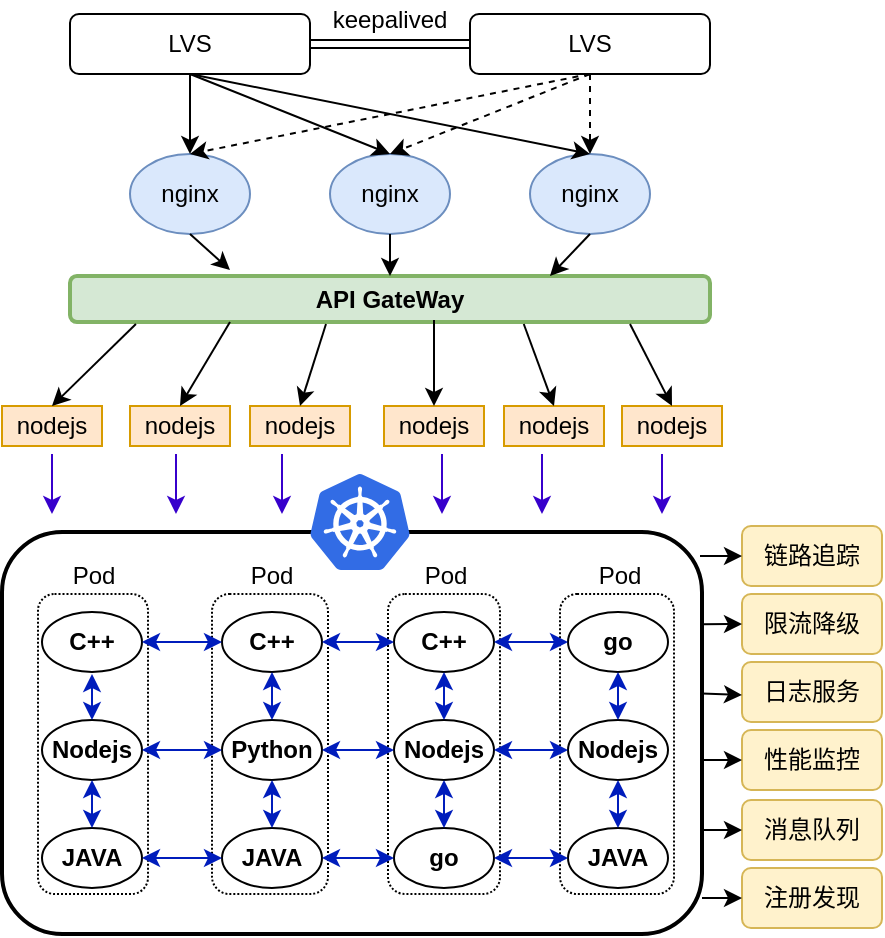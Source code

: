 <mxfile version="14.7.6" type="github">
  <diagram id="G6n_RN8hPcjFfGTwde5l" name="第 1 页">
    <mxGraphModel dx="1185" dy="635" grid="1" gridSize="10" guides="1" tooltips="1" connect="1" arrows="1" fold="1" page="1" pageScale="1" pageWidth="827" pageHeight="1169" math="0" shadow="0">
      <root>
        <mxCell id="0" />
        <mxCell id="1" parent="0" />
        <mxCell id="Mq0KSwzrodGalVTR2X-r-3" style="edgeStyle=orthogonalEdgeStyle;shape=link;rounded=0;orthogonalLoop=1;jettySize=auto;html=1;exitX=1;exitY=0.5;exitDx=0;exitDy=0;entryX=0;entryY=0.5;entryDx=0;entryDy=0;" edge="1" parent="1" source="Mq0KSwzrodGalVTR2X-r-1" target="Mq0KSwzrodGalVTR2X-r-2">
          <mxGeometry relative="1" as="geometry" />
        </mxCell>
        <mxCell id="Mq0KSwzrodGalVTR2X-r-1" value="LVS" style="rounded=1;whiteSpace=wrap;html=1;" vertex="1" parent="1">
          <mxGeometry x="194" y="90" width="120" height="30" as="geometry" />
        </mxCell>
        <mxCell id="Mq0KSwzrodGalVTR2X-r-2" value="LVS" style="rounded=1;whiteSpace=wrap;html=1;" vertex="1" parent="1">
          <mxGeometry x="394" y="90" width="120" height="30" as="geometry" />
        </mxCell>
        <mxCell id="Mq0KSwzrodGalVTR2X-r-4" value="keepalived" style="text;html=1;strokeColor=none;fillColor=none;align=center;verticalAlign=middle;whiteSpace=wrap;rounded=0;" vertex="1" parent="1">
          <mxGeometry x="334" y="83" width="40" height="20" as="geometry" />
        </mxCell>
        <mxCell id="Mq0KSwzrodGalVTR2X-r-5" value="nginx" style="ellipse;whiteSpace=wrap;html=1;fillColor=#dae8fc;strokeColor=#6c8ebf;" vertex="1" parent="1">
          <mxGeometry x="224" y="160" width="60" height="40" as="geometry" />
        </mxCell>
        <mxCell id="Mq0KSwzrodGalVTR2X-r-6" value="nginx" style="ellipse;whiteSpace=wrap;html=1;fillColor=#dae8fc;strokeColor=#6c8ebf;" vertex="1" parent="1">
          <mxGeometry x="324" y="160" width="60" height="40" as="geometry" />
        </mxCell>
        <mxCell id="Mq0KSwzrodGalVTR2X-r-7" value="nginx" style="ellipse;whiteSpace=wrap;html=1;fillColor=#dae8fc;strokeColor=#6c8ebf;" vertex="1" parent="1">
          <mxGeometry x="424" y="160" width="60" height="40" as="geometry" />
        </mxCell>
        <mxCell id="Mq0KSwzrodGalVTR2X-r-8" value="nodejs" style="rounded=0;whiteSpace=wrap;html=1;fillColor=#ffe6cc;strokeColor=#d79b00;" vertex="1" parent="1">
          <mxGeometry x="160" y="286" width="50" height="20" as="geometry" />
        </mxCell>
        <mxCell id="Mq0KSwzrodGalVTR2X-r-11" value="nodejs" style="rounded=0;whiteSpace=wrap;html=1;fillColor=#ffe6cc;strokeColor=#d79b00;" vertex="1" parent="1">
          <mxGeometry x="224" y="286" width="50" height="20" as="geometry" />
        </mxCell>
        <mxCell id="Mq0KSwzrodGalVTR2X-r-12" value="nodejs" style="rounded=0;whiteSpace=wrap;html=1;fillColor=#ffe6cc;strokeColor=#d79b00;" vertex="1" parent="1">
          <mxGeometry x="284" y="286" width="50" height="20" as="geometry" />
        </mxCell>
        <mxCell id="Mq0KSwzrodGalVTR2X-r-13" value="nodejs" style="rounded=0;whiteSpace=wrap;html=1;fillColor=#ffe6cc;strokeColor=#d79b00;" vertex="1" parent="1">
          <mxGeometry x="351" y="286" width="50" height="20" as="geometry" />
        </mxCell>
        <mxCell id="Mq0KSwzrodGalVTR2X-r-14" value="nodejs" style="rounded=0;whiteSpace=wrap;html=1;fillColor=#ffe6cc;strokeColor=#d79b00;" vertex="1" parent="1">
          <mxGeometry x="411" y="286" width="50" height="20" as="geometry" />
        </mxCell>
        <mxCell id="Mq0KSwzrodGalVTR2X-r-15" value="nodejs" style="rounded=0;whiteSpace=wrap;html=1;fillColor=#ffe6cc;strokeColor=#d79b00;" vertex="1" parent="1">
          <mxGeometry x="470" y="286" width="50" height="20" as="geometry" />
        </mxCell>
        <mxCell id="Mq0KSwzrodGalVTR2X-r-19" value="" style="endArrow=classic;html=1;entryX=0.5;entryY=0;entryDx=0;entryDy=0;exitX=0.5;exitY=1;exitDx=0;exitDy=0;" edge="1" parent="1" source="Mq0KSwzrodGalVTR2X-r-1" target="Mq0KSwzrodGalVTR2X-r-5">
          <mxGeometry width="50" height="50" relative="1" as="geometry">
            <mxPoint x="154" y="170" as="sourcePoint" />
            <mxPoint x="204" y="120" as="targetPoint" />
          </mxGeometry>
        </mxCell>
        <mxCell id="Mq0KSwzrodGalVTR2X-r-20" value="" style="endArrow=classic;html=1;entryX=0.5;entryY=0;entryDx=0;entryDy=0;exitX=0.5;exitY=1;exitDx=0;exitDy=0;" edge="1" parent="1" source="Mq0KSwzrodGalVTR2X-r-1" target="Mq0KSwzrodGalVTR2X-r-6">
          <mxGeometry width="50" height="50" relative="1" as="geometry">
            <mxPoint x="294" y="130" as="sourcePoint" />
            <mxPoint x="244" y="160" as="targetPoint" />
          </mxGeometry>
        </mxCell>
        <mxCell id="Mq0KSwzrodGalVTR2X-r-25" value="" style="endArrow=classic;html=1;entryX=0.5;entryY=0;entryDx=0;entryDy=0;" edge="1" parent="1" target="Mq0KSwzrodGalVTR2X-r-7">
          <mxGeometry width="50" height="50" relative="1" as="geometry">
            <mxPoint x="254" y="120" as="sourcePoint" />
            <mxPoint x="394" y="370" as="targetPoint" />
          </mxGeometry>
        </mxCell>
        <mxCell id="Mq0KSwzrodGalVTR2X-r-26" value="" style="endArrow=classic;html=1;exitX=0.5;exitY=1;exitDx=0;exitDy=0;dashed=1;" edge="1" parent="1" source="Mq0KSwzrodGalVTR2X-r-2">
          <mxGeometry width="50" height="50" relative="1" as="geometry">
            <mxPoint x="344" y="420" as="sourcePoint" />
            <mxPoint x="454" y="160" as="targetPoint" />
          </mxGeometry>
        </mxCell>
        <mxCell id="Mq0KSwzrodGalVTR2X-r-28" value="" style="endArrow=classic;html=1;dashed=1;" edge="1" parent="1">
          <mxGeometry width="50" height="50" relative="1" as="geometry">
            <mxPoint x="454" y="120" as="sourcePoint" />
            <mxPoint x="354" y="160" as="targetPoint" />
          </mxGeometry>
        </mxCell>
        <mxCell id="Mq0KSwzrodGalVTR2X-r-29" value="" style="endArrow=classic;html=1;exitX=0.5;exitY=1;exitDx=0;exitDy=0;dashed=1;" edge="1" parent="1" source="Mq0KSwzrodGalVTR2X-r-2">
          <mxGeometry width="50" height="50" relative="1" as="geometry">
            <mxPoint x="134" y="200" as="sourcePoint" />
            <mxPoint x="254" y="160" as="targetPoint" />
          </mxGeometry>
        </mxCell>
        <mxCell id="Mq0KSwzrodGalVTR2X-r-41" value="" style="rounded=1;whiteSpace=wrap;html=1;strokeWidth=2;" vertex="1" parent="1">
          <mxGeometry x="160" y="349" width="350" height="201" as="geometry" />
        </mxCell>
        <mxCell id="Mq0KSwzrodGalVTR2X-r-42" value="" style="aspect=fixed;html=1;points=[];align=center;image;fontSize=12;image=img/lib/mscae/Kubernetes.svg;" vertex="1" parent="1">
          <mxGeometry x="314" y="320" width="50" height="48" as="geometry" />
        </mxCell>
        <mxCell id="Mq0KSwzrodGalVTR2X-r-43" value="链路追踪" style="rounded=1;whiteSpace=wrap;html=1;fillColor=#fff2cc;strokeColor=#d6b656;" vertex="1" parent="1">
          <mxGeometry x="530" y="346" width="70" height="30" as="geometry" />
        </mxCell>
        <mxCell id="Mq0KSwzrodGalVTR2X-r-44" value="限流降级" style="rounded=1;whiteSpace=wrap;html=1;fillColor=#fff2cc;strokeColor=#d6b656;" vertex="1" parent="1">
          <mxGeometry x="530" y="380" width="70" height="30" as="geometry" />
        </mxCell>
        <mxCell id="Mq0KSwzrodGalVTR2X-r-45" value="日志服务" style="rounded=1;whiteSpace=wrap;html=1;fillColor=#fff2cc;strokeColor=#d6b656;" vertex="1" parent="1">
          <mxGeometry x="530" y="414" width="70" height="30" as="geometry" />
        </mxCell>
        <mxCell id="Mq0KSwzrodGalVTR2X-r-46" value="性能监控" style="rounded=1;whiteSpace=wrap;html=1;fillColor=#fff2cc;strokeColor=#d6b656;" vertex="1" parent="1">
          <mxGeometry x="530" y="448" width="70" height="30" as="geometry" />
        </mxCell>
        <mxCell id="Mq0KSwzrodGalVTR2X-r-47" value="消息队列" style="rounded=1;whiteSpace=wrap;html=1;fillColor=#fff2cc;strokeColor=#d6b656;" vertex="1" parent="1">
          <mxGeometry x="530" y="483" width="70" height="30" as="geometry" />
        </mxCell>
        <mxCell id="Mq0KSwzrodGalVTR2X-r-53" value="" style="rounded=1;whiteSpace=wrap;html=1;dashed=1;dashPattern=1 1;" vertex="1" parent="1">
          <mxGeometry x="178" y="380" width="55" height="150" as="geometry" />
        </mxCell>
        <mxCell id="Mq0KSwzrodGalVTR2X-r-54" value="" style="rounded=1;whiteSpace=wrap;html=1;dashed=1;dashPattern=1 1;" vertex="1" parent="1">
          <mxGeometry x="265" y="380" width="58" height="150" as="geometry" />
        </mxCell>
        <mxCell id="Mq0KSwzrodGalVTR2X-r-55" value="" style="rounded=1;whiteSpace=wrap;html=1;dashed=1;dashPattern=1 1;" vertex="1" parent="1">
          <mxGeometry x="353" y="380" width="56" height="150" as="geometry" />
        </mxCell>
        <mxCell id="Mq0KSwzrodGalVTR2X-r-56" value="" style="rounded=1;whiteSpace=wrap;html=1;dashed=1;dashPattern=1 1;" vertex="1" parent="1">
          <mxGeometry x="439" y="380" width="57" height="150" as="geometry" />
        </mxCell>
        <mxCell id="Mq0KSwzrodGalVTR2X-r-57" value="Pod" style="text;html=1;strokeColor=none;fillColor=none;align=center;verticalAlign=middle;whiteSpace=wrap;rounded=0;" vertex="1" parent="1">
          <mxGeometry x="186" y="361" width="40" height="20" as="geometry" />
        </mxCell>
        <mxCell id="Mq0KSwzrodGalVTR2X-r-58" value="Pod" style="text;html=1;strokeColor=none;fillColor=none;align=center;verticalAlign=middle;whiteSpace=wrap;rounded=0;" vertex="1" parent="1">
          <mxGeometry x="275" y="361" width="40" height="20" as="geometry" />
        </mxCell>
        <mxCell id="Mq0KSwzrodGalVTR2X-r-59" value="Pod" style="text;html=1;strokeColor=none;fillColor=none;align=center;verticalAlign=middle;whiteSpace=wrap;rounded=0;" vertex="1" parent="1">
          <mxGeometry x="362" y="361" width="40" height="20" as="geometry" />
        </mxCell>
        <mxCell id="Mq0KSwzrodGalVTR2X-r-60" value="Pod" style="text;html=1;strokeColor=none;fillColor=none;align=center;verticalAlign=middle;whiteSpace=wrap;rounded=0;" vertex="1" parent="1">
          <mxGeometry x="449" y="361" width="40" height="20" as="geometry" />
        </mxCell>
        <mxCell id="Mq0KSwzrodGalVTR2X-r-61" value="C++" style="ellipse;whiteSpace=wrap;html=1;fontStyle=1" vertex="1" parent="1">
          <mxGeometry x="180" y="389" width="50" height="30" as="geometry" />
        </mxCell>
        <mxCell id="Mq0KSwzrodGalVTR2X-r-64" value="Nodejs" style="ellipse;whiteSpace=wrap;html=1;fontStyle=1" vertex="1" parent="1">
          <mxGeometry x="180" y="443" width="50" height="30" as="geometry" />
        </mxCell>
        <mxCell id="Mq0KSwzrodGalVTR2X-r-65" value="JAVA" style="ellipse;whiteSpace=wrap;html=1;fontStyle=1" vertex="1" parent="1">
          <mxGeometry x="180" y="497" width="50" height="30" as="geometry" />
        </mxCell>
        <mxCell id="Mq0KSwzrodGalVTR2X-r-66" value="Python" style="ellipse;whiteSpace=wrap;html=1;fontStyle=1" vertex="1" parent="1">
          <mxGeometry x="270" y="443" width="50" height="30" as="geometry" />
        </mxCell>
        <mxCell id="Mq0KSwzrodGalVTR2X-r-67" value="C++" style="ellipse;whiteSpace=wrap;html=1;fontStyle=1" vertex="1" parent="1">
          <mxGeometry x="270" y="389" width="50" height="30" as="geometry" />
        </mxCell>
        <mxCell id="Mq0KSwzrodGalVTR2X-r-68" value="JAVA" style="ellipse;whiteSpace=wrap;html=1;fontStyle=1" vertex="1" parent="1">
          <mxGeometry x="270" y="497" width="50" height="30" as="geometry" />
        </mxCell>
        <mxCell id="Mq0KSwzrodGalVTR2X-r-69" value="Nodejs" style="ellipse;whiteSpace=wrap;html=1;fontStyle=1" vertex="1" parent="1">
          <mxGeometry x="356" y="443" width="50" height="30" as="geometry" />
        </mxCell>
        <mxCell id="Mq0KSwzrodGalVTR2X-r-70" value="C++" style="ellipse;whiteSpace=wrap;html=1;fontStyle=1" vertex="1" parent="1">
          <mxGeometry x="356" y="389" width="50" height="30" as="geometry" />
        </mxCell>
        <mxCell id="Mq0KSwzrodGalVTR2X-r-71" value="go" style="ellipse;whiteSpace=wrap;html=1;fontStyle=1" vertex="1" parent="1">
          <mxGeometry x="356" y="497" width="50" height="30" as="geometry" />
        </mxCell>
        <mxCell id="Mq0KSwzrodGalVTR2X-r-72" value="Nodejs" style="ellipse;whiteSpace=wrap;html=1;fontStyle=1" vertex="1" parent="1">
          <mxGeometry x="443" y="443" width="50" height="30" as="geometry" />
        </mxCell>
        <mxCell id="Mq0KSwzrodGalVTR2X-r-73" value="go" style="ellipse;whiteSpace=wrap;html=1;fontStyle=1" vertex="1" parent="1">
          <mxGeometry x="443" y="389" width="50" height="30" as="geometry" />
        </mxCell>
        <mxCell id="Mq0KSwzrodGalVTR2X-r-74" value="JAVA" style="ellipse;whiteSpace=wrap;html=1;fontStyle=1" vertex="1" parent="1">
          <mxGeometry x="443" y="497" width="50" height="30" as="geometry" />
        </mxCell>
        <mxCell id="Mq0KSwzrodGalVTR2X-r-75" value="&lt;b&gt;API GateWay&lt;/b&gt;" style="rounded=1;whiteSpace=wrap;html=1;strokeWidth=2;fillColor=#d5e8d4;strokeColor=#82b366;" vertex="1" parent="1">
          <mxGeometry x="194" y="221" width="320" height="23" as="geometry" />
        </mxCell>
        <mxCell id="Mq0KSwzrodGalVTR2X-r-76" value="" style="endArrow=classic;html=1;exitX=0.5;exitY=1;exitDx=0;exitDy=0;" edge="1" parent="1" source="Mq0KSwzrodGalVTR2X-r-5">
          <mxGeometry width="50" height="50" relative="1" as="geometry">
            <mxPoint x="94" y="220" as="sourcePoint" />
            <mxPoint x="274" y="218" as="targetPoint" />
          </mxGeometry>
        </mxCell>
        <mxCell id="Mq0KSwzrodGalVTR2X-r-77" value="" style="endArrow=classic;html=1;entryX=0.5;entryY=0;entryDx=0;entryDy=0;exitX=0.5;exitY=1;exitDx=0;exitDy=0;" edge="1" parent="1" source="Mq0KSwzrodGalVTR2X-r-6" target="Mq0KSwzrodGalVTR2X-r-75">
          <mxGeometry width="50" height="50" relative="1" as="geometry">
            <mxPoint x="44" y="300" as="sourcePoint" />
            <mxPoint x="94" y="250" as="targetPoint" />
          </mxGeometry>
        </mxCell>
        <mxCell id="Mq0KSwzrodGalVTR2X-r-78" value="" style="endArrow=classic;html=1;entryX=0.75;entryY=0;entryDx=0;entryDy=0;exitX=0.5;exitY=1;exitDx=0;exitDy=0;" edge="1" parent="1" source="Mq0KSwzrodGalVTR2X-r-7" target="Mq0KSwzrodGalVTR2X-r-75">
          <mxGeometry width="50" height="50" relative="1" as="geometry">
            <mxPoint x="94" y="260" as="sourcePoint" />
            <mxPoint x="144" y="210" as="targetPoint" />
          </mxGeometry>
        </mxCell>
        <mxCell id="Mq0KSwzrodGalVTR2X-r-79" value="" style="endArrow=classic;html=1;exitX=0.103;exitY=1.043;exitDx=0;exitDy=0;exitPerimeter=0;entryX=0.5;entryY=0;entryDx=0;entryDy=0;" edge="1" parent="1" source="Mq0KSwzrodGalVTR2X-r-75" target="Mq0KSwzrodGalVTR2X-r-8">
          <mxGeometry width="50" height="50" relative="1" as="geometry">
            <mxPoint x="54" y="420" as="sourcePoint" />
            <mxPoint x="104" y="370" as="targetPoint" />
          </mxGeometry>
        </mxCell>
        <mxCell id="Mq0KSwzrodGalVTR2X-r-80" value="" style="endArrow=classic;html=1;entryX=0.5;entryY=0;entryDx=0;entryDy=0;exitX=0.25;exitY=1;exitDx=0;exitDy=0;" edge="1" parent="1" source="Mq0KSwzrodGalVTR2X-r-75" target="Mq0KSwzrodGalVTR2X-r-11">
          <mxGeometry width="50" height="50" relative="1" as="geometry">
            <mxPoint x="14" y="420" as="sourcePoint" />
            <mxPoint x="64" y="370" as="targetPoint" />
          </mxGeometry>
        </mxCell>
        <mxCell id="Mq0KSwzrodGalVTR2X-r-81" value="" style="endArrow=classic;html=1;entryX=0.5;entryY=0;entryDx=0;entryDy=0;exitX=0.4;exitY=1.043;exitDx=0;exitDy=0;exitPerimeter=0;" edge="1" parent="1" source="Mq0KSwzrodGalVTR2X-r-75" target="Mq0KSwzrodGalVTR2X-r-12">
          <mxGeometry width="50" height="50" relative="1" as="geometry">
            <mxPoint x="314" y="240" as="sourcePoint" />
            <mxPoint x="94" y="340" as="targetPoint" />
          </mxGeometry>
        </mxCell>
        <mxCell id="Mq0KSwzrodGalVTR2X-r-82" value="" style="endArrow=classic;html=1;exitX=0.875;exitY=1.043;exitDx=0;exitDy=0;exitPerimeter=0;entryX=0.5;entryY=0;entryDx=0;entryDy=0;" edge="1" parent="1" source="Mq0KSwzrodGalVTR2X-r-75" target="Mq0KSwzrodGalVTR2X-r-15">
          <mxGeometry width="50" height="50" relative="1" as="geometry">
            <mxPoint x="574" y="350" as="sourcePoint" />
            <mxPoint x="624" y="300" as="targetPoint" />
          </mxGeometry>
        </mxCell>
        <mxCell id="Mq0KSwzrodGalVTR2X-r-83" value="" style="endArrow=classic;html=1;entryX=0.5;entryY=0;entryDx=0;entryDy=0;exitX=0.709;exitY=1.043;exitDx=0;exitDy=0;exitPerimeter=0;" edge="1" parent="1" source="Mq0KSwzrodGalVTR2X-r-75" target="Mq0KSwzrodGalVTR2X-r-14">
          <mxGeometry width="50" height="50" relative="1" as="geometry">
            <mxPoint x="34" y="380" as="sourcePoint" />
            <mxPoint x="84" y="330" as="targetPoint" />
          </mxGeometry>
        </mxCell>
        <mxCell id="Mq0KSwzrodGalVTR2X-r-84" value="" style="endArrow=classic;html=1;entryX=0.5;entryY=0;entryDx=0;entryDy=0;" edge="1" parent="1" target="Mq0KSwzrodGalVTR2X-r-13">
          <mxGeometry width="50" height="50" relative="1" as="geometry">
            <mxPoint x="376" y="243" as="sourcePoint" />
            <mxPoint x="369" y="280" as="targetPoint" />
          </mxGeometry>
        </mxCell>
        <mxCell id="Mq0KSwzrodGalVTR2X-r-88" value="" style="endArrow=classic;html=1;fillColor=#6a00ff;strokeColor=#3700CC;" edge="1" parent="1">
          <mxGeometry width="50" height="50" relative="1" as="geometry">
            <mxPoint x="185" y="310" as="sourcePoint" />
            <mxPoint x="185" y="340" as="targetPoint" />
          </mxGeometry>
        </mxCell>
        <mxCell id="Mq0KSwzrodGalVTR2X-r-89" value="" style="endArrow=classic;html=1;fillColor=#6a00ff;strokeColor=#3700CC;" edge="1" parent="1">
          <mxGeometry width="50" height="50" relative="1" as="geometry">
            <mxPoint x="247" y="310" as="sourcePoint" />
            <mxPoint x="247" y="340" as="targetPoint" />
          </mxGeometry>
        </mxCell>
        <mxCell id="Mq0KSwzrodGalVTR2X-r-90" value="" style="endArrow=classic;html=1;fillColor=#6a00ff;strokeColor=#3700CC;" edge="1" parent="1">
          <mxGeometry width="50" height="50" relative="1" as="geometry">
            <mxPoint x="300" y="310" as="sourcePoint" />
            <mxPoint x="300" y="340" as="targetPoint" />
          </mxGeometry>
        </mxCell>
        <mxCell id="Mq0KSwzrodGalVTR2X-r-91" value="" style="endArrow=classic;html=1;fillColor=#6a00ff;strokeColor=#3700CC;" edge="1" parent="1">
          <mxGeometry width="50" height="50" relative="1" as="geometry">
            <mxPoint x="380" y="310" as="sourcePoint" />
            <mxPoint x="380" y="340" as="targetPoint" />
          </mxGeometry>
        </mxCell>
        <mxCell id="Mq0KSwzrodGalVTR2X-r-92" value="" style="endArrow=classic;html=1;fillColor=#6a00ff;strokeColor=#3700CC;" edge="1" parent="1">
          <mxGeometry width="50" height="50" relative="1" as="geometry">
            <mxPoint x="430" y="310" as="sourcePoint" />
            <mxPoint x="430" y="340" as="targetPoint" />
          </mxGeometry>
        </mxCell>
        <mxCell id="Mq0KSwzrodGalVTR2X-r-94" value="" style="endArrow=classic;html=1;fillColor=#6a00ff;strokeColor=#3700CC;" edge="1" parent="1">
          <mxGeometry width="50" height="50" relative="1" as="geometry">
            <mxPoint x="490" y="310" as="sourcePoint" />
            <mxPoint x="490" y="340" as="targetPoint" />
          </mxGeometry>
        </mxCell>
        <mxCell id="Mq0KSwzrodGalVTR2X-r-95" value="" style="endArrow=classic;html=1;entryX=0;entryY=0.5;entryDx=0;entryDy=0;" edge="1" parent="1" target="Mq0KSwzrodGalVTR2X-r-43">
          <mxGeometry width="50" height="50" relative="1" as="geometry">
            <mxPoint x="509" y="361" as="sourcePoint" />
            <mxPoint x="560" y="617" as="targetPoint" />
          </mxGeometry>
        </mxCell>
        <mxCell id="Mq0KSwzrodGalVTR2X-r-96" value="" style="endArrow=classic;html=1;entryX=0;entryY=0.5;entryDx=0;entryDy=0;exitX=1;exitY=0.304;exitDx=0;exitDy=0;exitPerimeter=0;" edge="1" parent="1" target="Mq0KSwzrodGalVTR2X-r-44">
          <mxGeometry width="50" height="50" relative="1" as="geometry">
            <mxPoint x="510" y="395.064" as="sourcePoint" />
            <mxPoint x="530" y="637" as="targetPoint" />
          </mxGeometry>
        </mxCell>
        <mxCell id="Mq0KSwzrodGalVTR2X-r-97" value="" style="endArrow=classic;html=1;entryX=0;entryY=0.75;entryDx=0;entryDy=0;" edge="1" parent="1">
          <mxGeometry width="50" height="50" relative="1" as="geometry">
            <mxPoint x="510" y="429.731" as="sourcePoint" />
            <mxPoint x="530" y="430.5" as="targetPoint" />
          </mxGeometry>
        </mxCell>
        <mxCell id="Mq0KSwzrodGalVTR2X-r-98" value="" style="endArrow=classic;html=1;entryX=0;entryY=0.5;entryDx=0;entryDy=0;" edge="1" parent="1" target="Mq0KSwzrodGalVTR2X-r-46">
          <mxGeometry width="50" height="50" relative="1" as="geometry">
            <mxPoint x="510" y="463" as="sourcePoint" />
            <mxPoint x="530" y="653" as="targetPoint" />
          </mxGeometry>
        </mxCell>
        <mxCell id="Mq0KSwzrodGalVTR2X-r-99" value="" style="endArrow=classic;html=1;entryX=0;entryY=0.5;entryDx=0;entryDy=0;" edge="1" parent="1" target="Mq0KSwzrodGalVTR2X-r-47">
          <mxGeometry width="50" height="50" relative="1" as="geometry">
            <mxPoint x="510" y="498" as="sourcePoint" />
            <mxPoint x="510" y="632" as="targetPoint" />
          </mxGeometry>
        </mxCell>
        <mxCell id="Mq0KSwzrodGalVTR2X-r-101" value="" style="endArrow=classic;startArrow=classic;html=1;exitX=1;exitY=0.5;exitDx=0;exitDy=0;entryX=0;entryY=0.5;entryDx=0;entryDy=0;fillColor=#0050ef;strokeColor=#001DBC;" edge="1" parent="1" source="Mq0KSwzrodGalVTR2X-r-61" target="Mq0KSwzrodGalVTR2X-r-67">
          <mxGeometry width="50" height="50" relative="1" as="geometry">
            <mxPoint x="120" y="460" as="sourcePoint" />
            <mxPoint x="260" y="400" as="targetPoint" />
          </mxGeometry>
        </mxCell>
        <mxCell id="Mq0KSwzrodGalVTR2X-r-102" value="" style="endArrow=classic;startArrow=classic;html=1;entryX=0;entryY=0.5;entryDx=0;entryDy=0;exitX=1;exitY=0.5;exitDx=0;exitDy=0;fillColor=#0050ef;strokeColor=#001DBC;" edge="1" parent="1" source="Mq0KSwzrodGalVTR2X-r-64" target="Mq0KSwzrodGalVTR2X-r-66">
          <mxGeometry width="50" height="50" relative="1" as="geometry">
            <mxPoint x="240" y="464" as="sourcePoint" />
            <mxPoint x="60" y="474" as="targetPoint" />
          </mxGeometry>
        </mxCell>
        <mxCell id="Mq0KSwzrodGalVTR2X-r-103" value="" style="endArrow=classic;startArrow=classic;html=1;entryX=0;entryY=0.5;entryDx=0;entryDy=0;exitX=1;exitY=0.5;exitDx=0;exitDy=0;fillColor=#0050ef;strokeColor=#001DBC;" edge="1" parent="1" source="Mq0KSwzrodGalVTR2X-r-65" target="Mq0KSwzrodGalVTR2X-r-68">
          <mxGeometry width="50" height="50" relative="1" as="geometry">
            <mxPoint x="130" y="589" as="sourcePoint" />
            <mxPoint x="180" y="539" as="targetPoint" />
          </mxGeometry>
        </mxCell>
        <mxCell id="Mq0KSwzrodGalVTR2X-r-104" value="" style="endArrow=classic;startArrow=classic;html=1;entryX=0;entryY=0.5;entryDx=0;entryDy=0;exitX=1;exitY=0.5;exitDx=0;exitDy=0;fillColor=#0050ef;strokeColor=#001DBC;" edge="1" parent="1" source="Mq0KSwzrodGalVTR2X-r-67" target="Mq0KSwzrodGalVTR2X-r-70">
          <mxGeometry width="50" height="50" relative="1" as="geometry">
            <mxPoint x="320" y="660" as="sourcePoint" />
            <mxPoint x="370" y="610" as="targetPoint" />
          </mxGeometry>
        </mxCell>
        <mxCell id="Mq0KSwzrodGalVTR2X-r-105" value="" style="endArrow=classic;startArrow=classic;html=1;entryX=0;entryY=0.5;entryDx=0;entryDy=0;exitX=1;exitY=0.5;exitDx=0;exitDy=0;fillColor=#0050ef;strokeColor=#001DBC;" edge="1" parent="1" source="Mq0KSwzrodGalVTR2X-r-66" target="Mq0KSwzrodGalVTR2X-r-69">
          <mxGeometry width="50" height="50" relative="1" as="geometry">
            <mxPoint x="300" y="654" as="sourcePoint" />
            <mxPoint x="350" y="604" as="targetPoint" />
          </mxGeometry>
        </mxCell>
        <mxCell id="Mq0KSwzrodGalVTR2X-r-106" value="" style="endArrow=classic;startArrow=classic;html=1;entryX=0;entryY=0.5;entryDx=0;entryDy=0;exitX=1;exitY=0.5;exitDx=0;exitDy=0;fillColor=#0050ef;strokeColor=#001DBC;" edge="1" parent="1" source="Mq0KSwzrodGalVTR2X-r-68" target="Mq0KSwzrodGalVTR2X-r-71">
          <mxGeometry width="50" height="50" relative="1" as="geometry">
            <mxPoint x="260" y="709" as="sourcePoint" />
            <mxPoint x="310" y="659" as="targetPoint" />
          </mxGeometry>
        </mxCell>
        <mxCell id="Mq0KSwzrodGalVTR2X-r-107" value="" style="endArrow=classic;startArrow=classic;html=1;entryX=0;entryY=0.5;entryDx=0;entryDy=0;exitX=1;exitY=0.5;exitDx=0;exitDy=0;fillColor=#0050ef;strokeColor=#001DBC;" edge="1" parent="1" source="Mq0KSwzrodGalVTR2X-r-70">
          <mxGeometry width="50" height="50" relative="1" as="geometry">
            <mxPoint x="410" y="630" as="sourcePoint" />
            <mxPoint x="443" y="404" as="targetPoint" />
          </mxGeometry>
        </mxCell>
        <mxCell id="Mq0KSwzrodGalVTR2X-r-108" value="" style="endArrow=classic;startArrow=classic;html=1;entryX=0;entryY=0.5;entryDx=0;entryDy=0;exitX=1;exitY=0.5;exitDx=0;exitDy=0;fillColor=#0050ef;strokeColor=#001DBC;" edge="1" parent="1" source="Mq0KSwzrodGalVTR2X-r-69">
          <mxGeometry width="50" height="50" relative="1" as="geometry">
            <mxPoint x="400" y="454" as="sourcePoint" />
            <mxPoint x="443" y="458" as="targetPoint" />
          </mxGeometry>
        </mxCell>
        <mxCell id="Mq0KSwzrodGalVTR2X-r-109" value="" style="endArrow=classic;startArrow=classic;html=1;entryX=0;entryY=0.5;entryDx=0;entryDy=0;exitX=1;exitY=0.5;exitDx=0;exitDy=0;fillColor=#0050ef;strokeColor=#001DBC;" edge="1" parent="1" source="Mq0KSwzrodGalVTR2X-r-71">
          <mxGeometry width="50" height="50" relative="1" as="geometry">
            <mxPoint x="300" y="729" as="sourcePoint" />
            <mxPoint x="443" y="512" as="targetPoint" />
          </mxGeometry>
        </mxCell>
        <mxCell id="Mq0KSwzrodGalVTR2X-r-111" value="" style="endArrow=classic;startArrow=classic;html=1;exitX=0.5;exitY=0;exitDx=0;exitDy=0;fillColor=#0050ef;strokeColor=#001DBC;" edge="1" parent="1" source="Mq0KSwzrodGalVTR2X-r-64">
          <mxGeometry width="50" height="50" relative="1" as="geometry">
            <mxPoint x="-40" y="493" as="sourcePoint" />
            <mxPoint x="205" y="420" as="targetPoint" />
          </mxGeometry>
        </mxCell>
        <mxCell id="Mq0KSwzrodGalVTR2X-r-113" value="" style="endArrow=classic;startArrow=classic;html=1;entryX=0.5;entryY=1;entryDx=0;entryDy=0;exitX=0.5;exitY=0;exitDx=0;exitDy=0;fillColor=#0050ef;strokeColor=#001DBC;" edge="1" parent="1" source="Mq0KSwzrodGalVTR2X-r-69" target="Mq0KSwzrodGalVTR2X-r-70">
          <mxGeometry width="50" height="50" relative="1" as="geometry">
            <mxPoint x="146" y="550" as="sourcePoint" />
            <mxPoint x="196" y="500" as="targetPoint" />
          </mxGeometry>
        </mxCell>
        <mxCell id="Mq0KSwzrodGalVTR2X-r-114" value="" style="endArrow=classic;startArrow=classic;html=1;entryX=0.5;entryY=1;entryDx=0;entryDy=0;exitX=0.5;exitY=0;exitDx=0;exitDy=0;fillColor=#0050ef;strokeColor=#001DBC;" edge="1" parent="1" source="Mq0KSwzrodGalVTR2X-r-72" target="Mq0KSwzrodGalVTR2X-r-73">
          <mxGeometry width="50" height="50" relative="1" as="geometry">
            <mxPoint x="73" y="620" as="sourcePoint" />
            <mxPoint x="123" y="570" as="targetPoint" />
          </mxGeometry>
        </mxCell>
        <mxCell id="Mq0KSwzrodGalVTR2X-r-115" value="" style="endArrow=classic;startArrow=classic;html=1;entryX=0.5;entryY=1;entryDx=0;entryDy=0;exitX=0.5;exitY=0;exitDx=0;exitDy=0;fillColor=#0050ef;strokeColor=#001DBC;" edge="1" parent="1" source="Mq0KSwzrodGalVTR2X-r-65" target="Mq0KSwzrodGalVTR2X-r-64">
          <mxGeometry width="50" height="50" relative="1" as="geometry">
            <mxPoint x="100" y="700" as="sourcePoint" />
            <mxPoint x="150" y="650" as="targetPoint" />
          </mxGeometry>
        </mxCell>
        <mxCell id="Mq0KSwzrodGalVTR2X-r-116" value="" style="endArrow=classic;startArrow=classic;html=1;entryX=0.5;entryY=1;entryDx=0;entryDy=0;exitX=0.5;exitY=0;exitDx=0;exitDy=0;fillColor=#0050ef;strokeColor=#001DBC;" edge="1" parent="1" source="Mq0KSwzrodGalVTR2X-r-68" target="Mq0KSwzrodGalVTR2X-r-66">
          <mxGeometry width="50" height="50" relative="1" as="geometry">
            <mxPoint x="210" y="740" as="sourcePoint" />
            <mxPoint x="260" y="690" as="targetPoint" />
          </mxGeometry>
        </mxCell>
        <mxCell id="Mq0KSwzrodGalVTR2X-r-117" value="" style="endArrow=classic;startArrow=classic;html=1;entryX=0.5;entryY=1;entryDx=0;entryDy=0;exitX=0.5;exitY=0;exitDx=0;exitDy=0;fillColor=#0050ef;strokeColor=#001DBC;" edge="1" parent="1" source="Mq0KSwzrodGalVTR2X-r-71" target="Mq0KSwzrodGalVTR2X-r-69">
          <mxGeometry width="50" height="50" relative="1" as="geometry">
            <mxPoint x="306" y="680" as="sourcePoint" />
            <mxPoint x="356" y="630" as="targetPoint" />
          </mxGeometry>
        </mxCell>
        <mxCell id="Mq0KSwzrodGalVTR2X-r-118" value="" style="endArrow=classic;startArrow=classic;html=1;entryX=0.5;entryY=1;entryDx=0;entryDy=0;exitX=0.5;exitY=0;exitDx=0;exitDy=0;fillColor=#0050ef;strokeColor=#001DBC;" edge="1" parent="1" source="Mq0KSwzrodGalVTR2X-r-74" target="Mq0KSwzrodGalVTR2X-r-72">
          <mxGeometry width="50" height="50" relative="1" as="geometry">
            <mxPoint x="423" y="690" as="sourcePoint" />
            <mxPoint x="473" y="640" as="targetPoint" />
          </mxGeometry>
        </mxCell>
        <mxCell id="Mq0KSwzrodGalVTR2X-r-124" value="" style="endArrow=classic;startArrow=classic;html=1;entryX=0.5;entryY=1;entryDx=0;entryDy=0;exitX=0.5;exitY=0;exitDx=0;exitDy=0;fillColor=#0050ef;strokeColor=#001DBC;" edge="1" parent="1" source="Mq0KSwzrodGalVTR2X-r-66" target="Mq0KSwzrodGalVTR2X-r-67">
          <mxGeometry width="50" height="50" relative="1" as="geometry">
            <mxPoint y="560" as="sourcePoint" />
            <mxPoint x="50" y="510" as="targetPoint" />
          </mxGeometry>
        </mxCell>
        <mxCell id="Mq0KSwzrodGalVTR2X-r-134" value="注册发现" style="rounded=1;whiteSpace=wrap;html=1;fillColor=#fff2cc;strokeColor=#d6b656;" vertex="1" parent="1">
          <mxGeometry x="530" y="517" width="70" height="30" as="geometry" />
        </mxCell>
        <mxCell id="Mq0KSwzrodGalVTR2X-r-135" value="" style="endArrow=classic;html=1;entryX=0;entryY=0.5;entryDx=0;entryDy=0;" edge="1" target="Mq0KSwzrodGalVTR2X-r-134" parent="1">
          <mxGeometry width="50" height="50" relative="1" as="geometry">
            <mxPoint x="510" y="532" as="sourcePoint" />
            <mxPoint x="510" y="666" as="targetPoint" />
          </mxGeometry>
        </mxCell>
      </root>
    </mxGraphModel>
  </diagram>
</mxfile>
